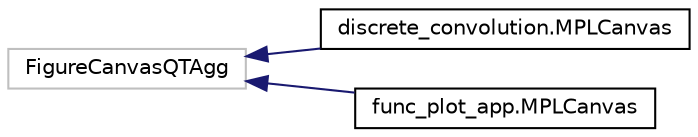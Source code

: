 digraph "Graphical Class Hierarchy"
{
  edge [fontname="Helvetica",fontsize="10",labelfontname="Helvetica",labelfontsize="10"];
  node [fontname="Helvetica",fontsize="10",shape=record];
  rankdir="LR";
  Node23 [label="FigureCanvasQTAgg",height=0.2,width=0.4,color="grey75", fillcolor="white", style="filled"];
  Node23 -> Node0 [dir="back",color="midnightblue",fontsize="10",style="solid",fontname="Helvetica"];
  Node0 [label="discrete_convolution.MPLCanvas",height=0.2,width=0.4,color="black", fillcolor="white", style="filled",URL="$classdiscrete__convolution_1_1MPLCanvas.html"];
  Node23 -> Node25 [dir="back",color="midnightblue",fontsize="10",style="solid",fontname="Helvetica"];
  Node25 [label="func_plot_app.MPLCanvas",height=0.2,width=0.4,color="black", fillcolor="white", style="filled",URL="$classfunc__plot__app_1_1MPLCanvas.html"];
}
